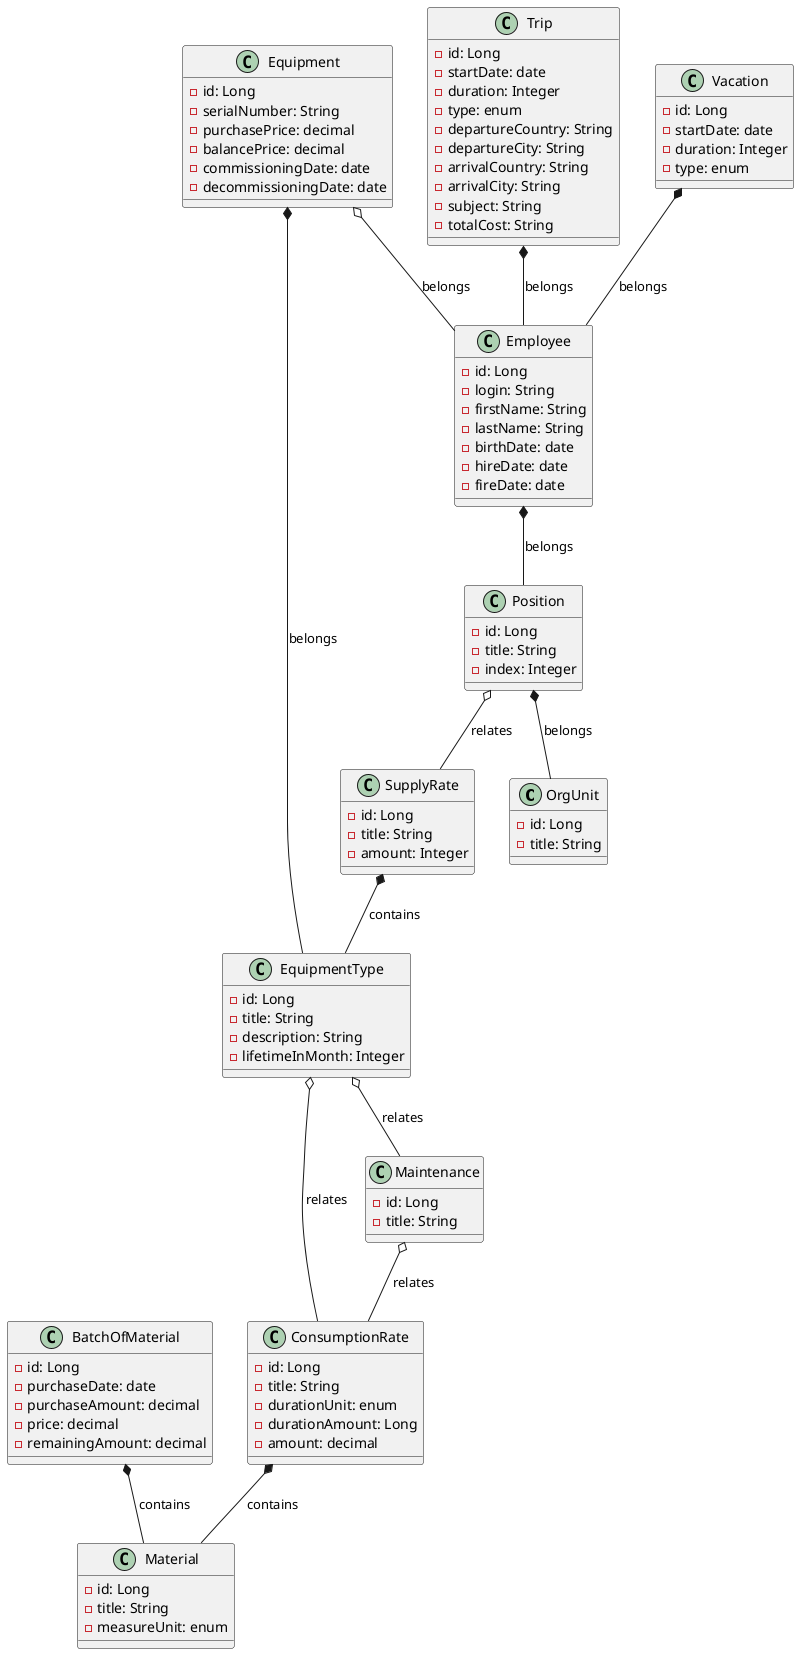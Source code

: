@startuml

class OrgUnit {
    - id: Long
    - title: String
}

class Employee {
    - id: Long
    - login: String
    - firstName: String
    - lastName: String
    - birthDate: date
    - hireDate: date
    - fireDate: date
}

class Position {
    - id: Long
    - title: String
    - index: Integer
}

class Material {
    - id: Long
    - title: String
    - measureUnit: enum
}

class BatchOfMaterial {
    - id: Long
    - purchaseDate: date
    - purchaseAmount: decimal
    - price: decimal
    - remainingAmount: decimal
}

class ConsumptionRate {
    - id: Long
    - title: String
    - durationUnit: enum
    - durationAmount: Long
    - amount: decimal
}

class EquipmentType {
    - id: Long
    - title: String
    - description: String
    - lifetimeInMonth: Integer
}

class Equipment {
    - id: Long
    - serialNumber: String
    - purchasePrice: decimal
    - balancePrice: decimal
    - commissioningDate: date
    - decommissioningDate: date
}

class Maintenance {
    - id: Long
    - title: String
}

class SupplyRate {
    - id: Long
    - title: String
    - amount: Integer
}

class Trip {
    - id: Long
    - startDate: date
    - duration: Integer
    - type: enum
    - departureCountry: String
    - departureCity: String
    - arrivalCountry: String
    - arrivalCity: String
    - subject: String
    - totalCost: String
}

class Vacation {
    - id: Long
    - startDate: date
    - duration: Integer
    - type: enum
}

Position *-- OrgUnit : belongs
Position o-- SupplyRate : relates
Employee *-- Position : belongs

BatchOfMaterial *-- Material: contains

ConsumptionRate *-- Material: contains


Equipment o-- Employee: belongs
Equipment *-- EquipmentType: belongs

EquipmentType o-- Maintenance: relates
EquipmentType o-- ConsumptionRate: relates

Maintenance o-- ConsumptionRate: relates

SupplyRate *-- EquipmentType: contains

Trip *-- Employee: belongs
Vacation *-- Employee: belongs

@enduml